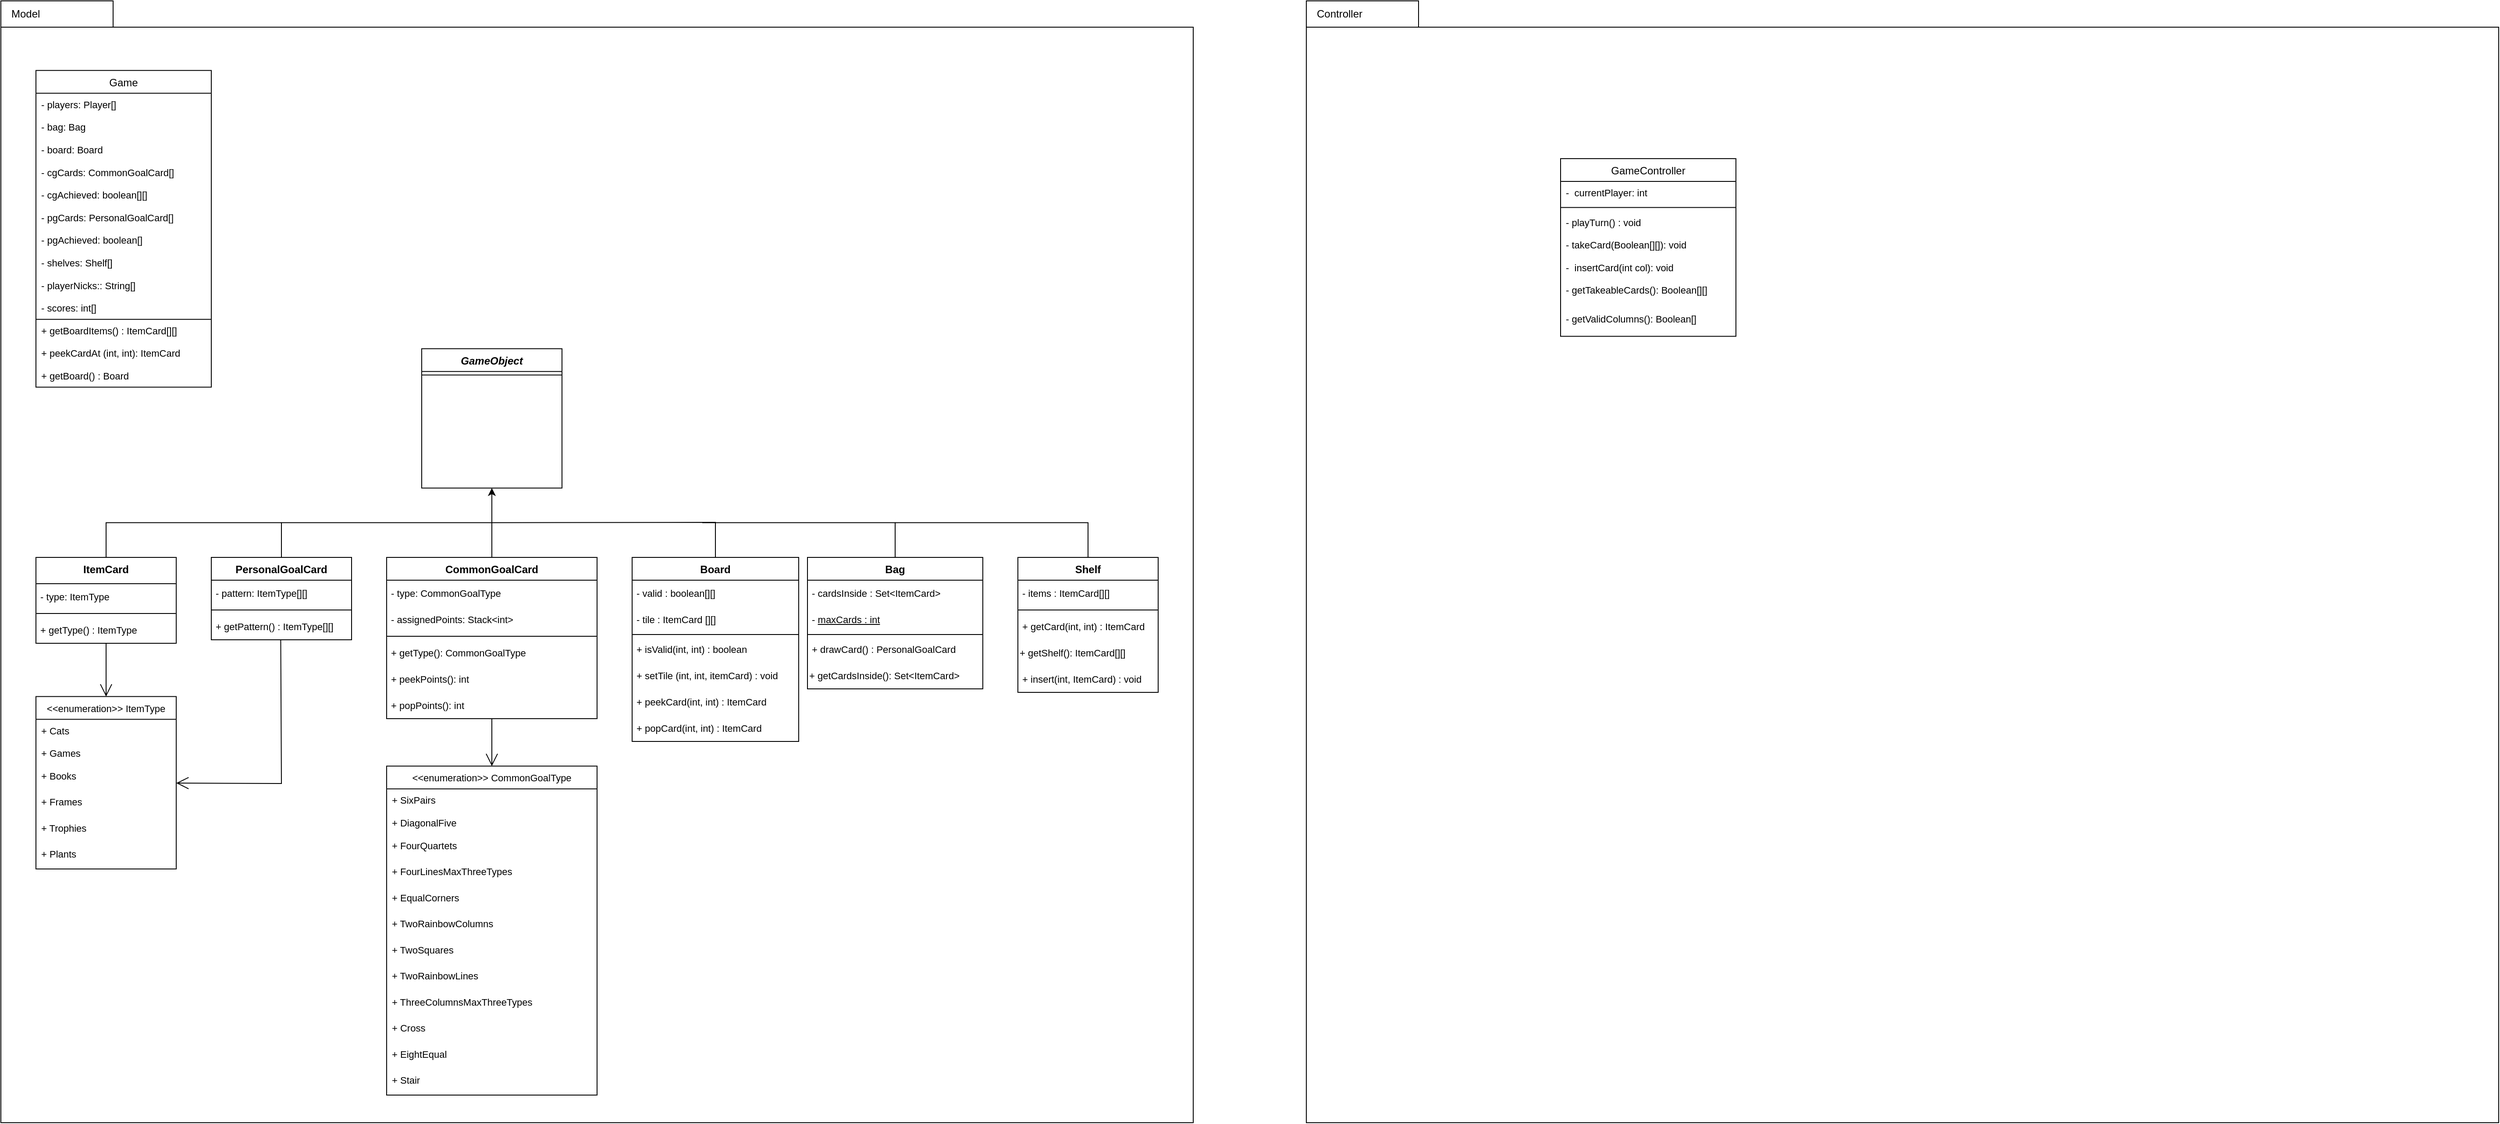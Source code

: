 <mxfile version="20.5.3" type="embed"><diagram id="C5RBs43oDa-KdzZeNtuy" name="Page-1"><mxGraphModel dx="638" dy="630" grid="1" gridSize="10" guides="1" tooltips="1" connect="1" arrows="1" fold="1" page="1" pageScale="1" pageWidth="4681" pageHeight="3300" math="0" shadow="0"><root><mxCell id="WIyWlLk6GJQsqaUBKTNV-0"/><mxCell id="WIyWlLk6GJQsqaUBKTNV-1" parent="WIyWlLk6GJQsqaUBKTNV-0"/><mxCell id="270" value="" style="group;verticalAlign=middle;" parent="WIyWlLk6GJQsqaUBKTNV-1" vertex="1" connectable="0"><mxGeometry x="41" y="40" width="1360" height="1280" as="geometry"/></mxCell><mxCell id="268" value="" style="shape=folder;fontStyle=1;spacingTop=10;tabWidth=40;tabHeight=30;tabPosition=left;html=1;" parent="270" vertex="1"><mxGeometry width="1360" height="1280" as="geometry"/></mxCell><mxCell id="zkfFHV4jXpPFQw0GAbJ--0" value="GameObject" style="swimlane;fontStyle=3;align=center;verticalAlign=top;childLayout=stackLayout;horizontal=1;startSize=26;horizontalStack=0;resizeParent=1;resizeLast=0;collapsible=1;marginBottom=0;rounded=0;shadow=0;strokeWidth=1;" parent="270" vertex="1"><mxGeometry x="480" y="396.899" width="160" height="158.938" as="geometry"><mxRectangle x="760" y="330" width="160" height="26" as="alternateBounds"/></mxGeometry></mxCell><mxCell id="zkfFHV4jXpPFQw0GAbJ--4" value="" style="line;html=1;strokeWidth=1;align=left;verticalAlign=middle;spacingTop=-1;spacingLeft=3;spacingRight=3;rotatable=0;labelPosition=right;points=[];portConstraint=eastwest;" parent="zkfFHV4jXpPFQw0GAbJ--0" vertex="1"><mxGeometry y="26" width="160" height="7.938" as="geometry"/></mxCell><mxCell id="31" value="PersonalGoalCard" style="swimlane;fontStyle=1;align=center;verticalAlign=top;childLayout=stackLayout;horizontal=1;startSize=26;horizontalStack=0;resizeParent=1;resizeParentMax=0;resizeLast=0;collapsible=1;marginBottom=0;" parent="270" vertex="1"><mxGeometry x="240" y="635.039" width="160" height="93.938" as="geometry"/></mxCell><mxCell id="211" value="&amp;nbsp;- pattern: ItemType[][]" style="text;html=1;align=left;verticalAlign=middle;resizable=0;points=[];autosize=1;strokeColor=none;fillColor=none;fontSize=11;" parent="31" vertex="1"><mxGeometry y="26" width="160" height="30" as="geometry"/></mxCell><mxCell id="33" value="" style="line;strokeWidth=1;fillColor=none;align=left;verticalAlign=middle;spacingTop=-1;spacingLeft=3;spacingRight=3;rotatable=0;labelPosition=right;points=[];portConstraint=eastwest;strokeColor=inherit;" parent="31" vertex="1"><mxGeometry y="56" width="160" height="7.938" as="geometry"/></mxCell><mxCell id="214" value="&amp;nbsp;+ getPattern() : ItemType[][]" style="text;html=1;align=left;verticalAlign=middle;resizable=0;points=[];autosize=1;strokeColor=none;fillColor=none;fontSize=11;" parent="31" vertex="1"><mxGeometry y="63.938" width="160" height="30" as="geometry"/></mxCell><mxCell id="39" value="Board" style="swimlane;fontStyle=1;align=center;verticalAlign=top;childLayout=stackLayout;horizontal=1;startSize=26;horizontalStack=0;resizeParent=1;resizeParentMax=0;resizeLast=0;collapsible=1;marginBottom=0;" parent="270" vertex="1"><mxGeometry x="720" y="635.039" width="190" height="209.969" as="geometry"/></mxCell><mxCell id="192" value="&amp;nbsp;- valid : boolean[][]" style="text;html=1;align=left;verticalAlign=middle;resizable=0;points=[];autosize=1;strokeColor=none;fillColor=none;fontSize=11;" parent="39" vertex="1"><mxGeometry y="26" width="190" height="30" as="geometry"/></mxCell><mxCell id="193" value="&amp;nbsp;- tile : ItemCard [][]" style="text;html=1;align=left;verticalAlign=middle;resizable=0;points=[];autosize=1;strokeColor=none;fillColor=none;fontSize=11;" parent="39" vertex="1"><mxGeometry y="56" width="190" height="30" as="geometry"/></mxCell><mxCell id="41" value="" style="line;strokeWidth=1;fillColor=none;align=left;verticalAlign=middle;spacingTop=-1;spacingLeft=3;spacingRight=3;rotatable=0;labelPosition=right;points=[];portConstraint=eastwest;strokeColor=inherit;" parent="39" vertex="1"><mxGeometry y="86" width="190" height="3.969" as="geometry"/></mxCell><mxCell id="202" value="&amp;nbsp;+ isValid(int, int) : boolean" style="text;html=1;align=left;verticalAlign=middle;resizable=0;points=[];autosize=1;strokeColor=none;fillColor=none;fontSize=11;" parent="39" vertex="1"><mxGeometry y="89.969" width="190" height="30" as="geometry"/></mxCell><mxCell id="262" value="&amp;nbsp;+ setTile (int, int, itemCard) : void" style="text;html=1;align=left;verticalAlign=middle;resizable=0;points=[];autosize=1;strokeColor=none;fillColor=none;fontSize=11;" parent="39" vertex="1"><mxGeometry y="119.969" width="190" height="30" as="geometry"/></mxCell><mxCell id="203" value="&amp;nbsp;+ peekCard(int, int) : ItemCard" style="text;html=1;align=left;verticalAlign=middle;resizable=0;points=[];autosize=1;strokeColor=none;fillColor=none;fontSize=11;" parent="39" vertex="1"><mxGeometry y="149.969" width="190" height="30" as="geometry"/></mxCell><mxCell id="204" value="&amp;nbsp;+ popCard(int, int) : ItemCard" style="text;html=1;align=left;verticalAlign=middle;resizable=0;points=[];autosize=1;strokeColor=none;fillColor=none;fontSize=11;" parent="39" vertex="1"><mxGeometry y="179.969" width="190" height="30" as="geometry"/></mxCell><mxCell id="43" value="Bag" style="swimlane;fontStyle=1;align=center;verticalAlign=top;childLayout=stackLayout;horizontal=1;startSize=26;horizontalStack=0;resizeParent=1;resizeParentMax=0;resizeLast=0;collapsible=1;marginBottom=0;" parent="270" vertex="1"><mxGeometry x="920" y="635.039" width="200" height="149.969" as="geometry"><mxRectangle x="860" y="749" width="60" height="30" as="alternateBounds"/></mxGeometry></mxCell><mxCell id="145" value="&amp;nbsp;- cardsInside : Set&amp;lt;ItemCard&amp;gt;" style="text;html=1;align=left;verticalAlign=middle;resizable=0;points=[];autosize=1;strokeColor=none;fillColor=none;fontSize=11;" parent="43" vertex="1"><mxGeometry y="26" width="200" height="30" as="geometry"/></mxCell><mxCell id="147" value="&amp;nbsp;- &lt;u&gt;maxCards : int&lt;/u&gt;" style="text;html=1;align=left;verticalAlign=middle;resizable=0;points=[];autosize=1;strokeColor=none;fillColor=none;fontSize=11;" parent="43" vertex="1"><mxGeometry y="56" width="200" height="30" as="geometry"/></mxCell><mxCell id="45" value="" style="line;strokeWidth=1;fillColor=none;align=left;verticalAlign=middle;spacingTop=-1;spacingLeft=3;spacingRight=3;rotatable=0;labelPosition=right;points=[];portConstraint=eastwest;strokeColor=inherit;" parent="43" vertex="1"><mxGeometry y="86" width="200" height="3.969" as="geometry"/></mxCell><mxCell id="158" value="&amp;nbsp;+ drawCard() : PersonalGoalCard" style="text;html=1;align=left;verticalAlign=middle;resizable=0;points=[];autosize=1;strokeColor=none;fillColor=none;fontSize=11;" parent="43" vertex="1"><mxGeometry y="89.969" width="200" height="30" as="geometry"/></mxCell><mxCell id="409" value="+ getCardsInside(): Set&amp;lt;ItemCard&amp;gt;" style="text;html=1;align=left;verticalAlign=middle;resizable=0;points=[];autosize=1;strokeColor=none;fillColor=none;fontSize=11;" parent="43" vertex="1"><mxGeometry y="119.969" width="200" height="30" as="geometry"/></mxCell><mxCell id="51" value="Shelf" style="swimlane;fontStyle=1;align=center;verticalAlign=top;childLayout=stackLayout;horizontal=1;startSize=26;horizontalStack=0;resizeParent=1;resizeParentMax=0;resizeLast=0;collapsible=1;marginBottom=0;" parent="270" vertex="1"><mxGeometry x="1160" y="635.039" width="160" height="153.938" as="geometry"/></mxCell><mxCell id="198" value="&amp;nbsp;- items : ItemCard[][]" style="text;html=1;align=left;verticalAlign=middle;resizable=0;points=[];autosize=1;strokeColor=none;fillColor=none;fontSize=11;" parent="51" vertex="1"><mxGeometry y="26" width="160" height="30" as="geometry"/></mxCell><mxCell id="53" value="" style="line;strokeWidth=1;fillColor=none;align=left;verticalAlign=middle;spacingTop=-1;spacingLeft=3;spacingRight=3;rotatable=0;labelPosition=right;points=[];portConstraint=eastwest;strokeColor=inherit;" parent="51" vertex="1"><mxGeometry y="56" width="160" height="7.938" as="geometry"/></mxCell><mxCell id="205" value="&amp;nbsp;+ getCard(int, int) : ItemCard" style="text;html=1;align=left;verticalAlign=middle;resizable=0;points=[];autosize=1;strokeColor=none;fillColor=none;fontSize=11;" parent="51" vertex="1"><mxGeometry y="63.938" width="160" height="30" as="geometry"/></mxCell><mxCell id="206" value="+ getShelf(): ItemCard[][]" style="text;html=1;align=left;verticalAlign=middle;resizable=0;points=[];autosize=1;strokeColor=none;fillColor=none;fontSize=11;" parent="51" vertex="1"><mxGeometry y="93.938" width="160" height="30" as="geometry"/></mxCell><mxCell id="410" value="&amp;nbsp;+ insert(int, ItemCard) : void" style="text;html=1;align=left;verticalAlign=middle;resizable=0;points=[];autosize=1;strokeColor=none;fillColor=none;fontSize=11;" parent="51" vertex="1"><mxGeometry y="123.938" width="160" height="30" as="geometry"/></mxCell><mxCell id="55" value="ItemCard" style="swimlane;fontStyle=1;align=center;verticalAlign=top;childLayout=stackLayout;horizontal=1;startSize=30;horizontalStack=0;resizeParent=1;resizeParentMax=0;resizeLast=0;collapsible=1;marginBottom=0;" parent="270" vertex="1"><mxGeometry x="40" y="635.039" width="160" height="97.938" as="geometry"><mxRectangle x="260" y="970" width="110" height="30" as="alternateBounds"/></mxGeometry></mxCell><mxCell id="207" value="&amp;nbsp;- type: ItemType" style="text;html=1;align=left;verticalAlign=middle;resizable=0;points=[];autosize=1;strokeColor=none;fillColor=none;fontSize=11;" parent="55" vertex="1"><mxGeometry y="30" width="160" height="30" as="geometry"/></mxCell><mxCell id="56" value="" style="line;strokeWidth=1;fillColor=none;align=left;verticalAlign=middle;spacingTop=-1;spacingLeft=3;spacingRight=3;rotatable=0;labelPosition=right;points=[];portConstraint=eastwest;strokeColor=inherit;" parent="55" vertex="1"><mxGeometry y="60" width="160" height="7.938" as="geometry"/></mxCell><mxCell id="223" value="&amp;nbsp;+ getType() : ItemType" style="text;html=1;align=left;verticalAlign=middle;resizable=0;points=[];autosize=1;strokeColor=none;fillColor=none;fontSize=11;" parent="55" vertex="1"><mxGeometry y="67.938" width="160" height="30" as="geometry"/></mxCell><mxCell id="57" value="CommonGoalCard" style="swimlane;fontStyle=1;align=center;verticalAlign=top;childLayout=stackLayout;horizontal=1;startSize=26;horizontalStack=0;resizeParent=1;resizeParentMax=0;resizeLast=0;collapsible=1;marginBottom=0;" parent="270" vertex="1"><mxGeometry x="440" y="635.039" width="240" height="183.938" as="geometry"/></mxCell><mxCell id="208" value="&amp;nbsp;- type: CommonGoalType" style="text;html=1;align=left;verticalAlign=middle;resizable=0;points=[];autosize=1;strokeColor=none;fillColor=none;fontSize=11;" parent="57" vertex="1"><mxGeometry y="26" width="240" height="30" as="geometry"/></mxCell><mxCell id="209" value="&amp;nbsp;- assignedPoints: Stack&amp;lt;int&amp;gt;" style="text;html=1;align=left;verticalAlign=middle;resizable=0;points=[];autosize=1;strokeColor=none;fillColor=none;fontSize=11;" parent="57" vertex="1"><mxGeometry y="56" width="240" height="30" as="geometry"/></mxCell><mxCell id="58" value="" style="line;strokeWidth=1;fillColor=none;align=left;verticalAlign=middle;spacingTop=-1;spacingLeft=3;spacingRight=3;rotatable=0;labelPosition=right;points=[];portConstraint=eastwest;strokeColor=inherit;" parent="57" vertex="1"><mxGeometry y="86" width="240" height="7.938" as="geometry"/></mxCell><mxCell id="221" value="&amp;nbsp;+ getType(): CommonGoalType" style="text;html=1;align=left;verticalAlign=middle;resizable=0;points=[];autosize=1;strokeColor=none;fillColor=none;fontSize=11;" parent="57" vertex="1"><mxGeometry y="93.938" width="240" height="30" as="geometry"/></mxCell><mxCell id="222" value="&amp;nbsp;+ peekPoints(): int" style="text;html=1;align=left;verticalAlign=middle;resizable=0;points=[];autosize=1;strokeColor=none;fillColor=none;fontSize=11;" parent="57" vertex="1"><mxGeometry y="123.938" width="240" height="30" as="geometry"/></mxCell><mxCell id="224" value="&amp;nbsp;+ popPoints(): int" style="text;html=1;align=left;verticalAlign=middle;resizable=0;points=[];autosize=1;strokeColor=none;fillColor=none;fontSize=11;" parent="57" vertex="1"><mxGeometry y="153.938" width="240" height="30" as="geometry"/></mxCell><mxCell id="73" value="&lt;&lt;enumeration&gt;&gt; ItemType" style="swimlane;fontStyle=0;childLayout=stackLayout;horizontal=1;startSize=26;fillColor=none;horizontalStack=0;resizeParent=1;resizeParentMax=0;resizeLast=0;collapsible=1;marginBottom=0;fontSize=11;" parent="270" vertex="1"><mxGeometry x="40" y="793.798" width="160" height="196.667" as="geometry"><mxRectangle x="270" y="1080" width="190" height="30" as="alternateBounds"/></mxGeometry></mxCell><mxCell id="74" value="+ Cats" style="text;strokeColor=none;fillColor=none;align=left;verticalAlign=top;spacingLeft=4;spacingRight=4;overflow=hidden;rotatable=0;points=[[0,0.5],[1,0.5]];portConstraint=eastwest;fontSize=11;" parent="73" vertex="1"><mxGeometry y="26" width="160" height="25.798" as="geometry"/></mxCell><mxCell id="75" value="+ Games" style="text;strokeColor=none;fillColor=none;align=left;verticalAlign=top;spacingLeft=4;spacingRight=4;overflow=hidden;rotatable=0;points=[[0,0.5],[1,0.5]];portConstraint=eastwest;fontSize=11;" parent="73" vertex="1"><mxGeometry y="51.798" width="160" height="25.798" as="geometry"/></mxCell><mxCell id="76" value="+ Books" style="text;strokeColor=none;fillColor=none;align=left;verticalAlign=top;spacingLeft=4;spacingRight=4;overflow=hidden;rotatable=0;points=[[0,0.5],[1,0.5]];portConstraint=eastwest;fontSize=11;" parent="73" vertex="1"><mxGeometry y="77.597" width="160" height="29.767" as="geometry"/></mxCell><mxCell id="80" value="+ Frames" style="text;strokeColor=none;fillColor=none;align=left;verticalAlign=top;spacingLeft=4;spacingRight=4;overflow=hidden;rotatable=0;points=[[0,0.5],[1,0.5]];portConstraint=eastwest;fontSize=11;" parent="73" vertex="1"><mxGeometry y="107.364" width="160" height="29.767" as="geometry"/></mxCell><mxCell id="81" value="+ Trophies" style="text;strokeColor=none;fillColor=none;align=left;verticalAlign=top;spacingLeft=4;spacingRight=4;overflow=hidden;rotatable=0;points=[[0,0.5],[1,0.5]];portConstraint=eastwest;fontSize=11;" parent="73" vertex="1"><mxGeometry y="137.132" width="160" height="29.767" as="geometry"/></mxCell><mxCell id="82" value="+ Plants" style="text;strokeColor=none;fillColor=none;align=left;verticalAlign=top;spacingLeft=4;spacingRight=4;overflow=hidden;rotatable=0;points=[[0,0.5],[1,0.5]];portConstraint=eastwest;fontSize=11;" parent="73" vertex="1"><mxGeometry y="166.899" width="160" height="29.767" as="geometry"/></mxCell><mxCell id="77" value="" style="endArrow=open;endFill=1;endSize=12;html=1;rounded=0;strokeColor=default;fontSize=11;entryX=0.5;entryY=0;entryDx=0;entryDy=0;exitX=0.5;exitY=1;exitDx=0;exitDy=0;" parent="270" source="55" target="73" edge="1"><mxGeometry width="160" relative="1" as="geometry"><mxPoint x="10" y="639.008" as="sourcePoint"/><mxPoint x="170" y="639.008" as="targetPoint"/></mxGeometry></mxCell><mxCell id="121" value="&lt;&lt;enumeration&gt;&gt; CommonGoalType" style="swimlane;fontStyle=0;childLayout=stackLayout;horizontal=1;startSize=26;fillColor=none;horizontalStack=0;resizeParent=1;resizeParentMax=0;resizeLast=0;collapsible=1;marginBottom=0;fontSize=11;" parent="270" vertex="1"><mxGeometry x="440" y="873.178" width="240" height="375.271" as="geometry"><mxRectangle x="270" y="1080" width="190" height="30" as="alternateBounds"/></mxGeometry></mxCell><mxCell id="122" value="+ SixPairs" style="text;strokeColor=none;fillColor=none;align=left;verticalAlign=top;spacingLeft=4;spacingRight=4;overflow=hidden;rotatable=0;points=[[0,0.5],[1,0.5]];portConstraint=eastwest;fontSize=11;" parent="121" vertex="1"><mxGeometry y="26" width="240" height="25.798" as="geometry"/></mxCell><mxCell id="123" value="+ DiagonalFive" style="text;strokeColor=none;fillColor=none;align=left;verticalAlign=top;spacingLeft=4;spacingRight=4;overflow=hidden;rotatable=0;points=[[0,0.5],[1,0.5]];portConstraint=eastwest;fontSize=11;" parent="121" vertex="1"><mxGeometry y="51.798" width="240" height="25.798" as="geometry"/></mxCell><mxCell id="124" value="+ FourQuartets" style="text;strokeColor=none;fillColor=none;align=left;verticalAlign=top;spacingLeft=4;spacingRight=4;overflow=hidden;rotatable=0;points=[[0,0.5],[1,0.5]];portConstraint=eastwest;fontSize=11;" parent="121" vertex="1"><mxGeometry y="77.597" width="240" height="29.767" as="geometry"/></mxCell><mxCell id="125" value="+ FourLinesMaxThreeTypes" style="text;strokeColor=none;fillColor=none;align=left;verticalAlign=top;spacingLeft=4;spacingRight=4;overflow=hidden;rotatable=0;points=[[0,0.5],[1,0.5]];portConstraint=eastwest;fontSize=11;" parent="121" vertex="1"><mxGeometry y="107.364" width="240" height="29.767" as="geometry"/></mxCell><mxCell id="126" value="+ EqualCorners" style="text;strokeColor=none;fillColor=none;align=left;verticalAlign=top;spacingLeft=4;spacingRight=4;overflow=hidden;rotatable=0;points=[[0,0.5],[1,0.5]];portConstraint=eastwest;fontSize=11;" parent="121" vertex="1"><mxGeometry y="137.132" width="240" height="29.767" as="geometry"/></mxCell><mxCell id="127" value="+ TwoRainbowColumns" style="text;strokeColor=none;fillColor=none;align=left;verticalAlign=top;spacingLeft=4;spacingRight=4;overflow=hidden;rotatable=0;points=[[0,0.5],[1,0.5]];portConstraint=eastwest;fontSize=11;" parent="121" vertex="1"><mxGeometry y="166.899" width="240" height="29.767" as="geometry"/></mxCell><mxCell id="131" value="+ TwoSquares" style="text;strokeColor=none;fillColor=none;align=left;verticalAlign=top;spacingLeft=4;spacingRight=4;overflow=hidden;rotatable=0;points=[[0,0.5],[1,0.5]];portConstraint=eastwest;fontSize=11;" parent="121" vertex="1"><mxGeometry y="196.667" width="240" height="29.767" as="geometry"/></mxCell><mxCell id="132" value="+ TwoRainbowLines" style="text;strokeColor=none;fillColor=none;align=left;verticalAlign=top;spacingLeft=4;spacingRight=4;overflow=hidden;rotatable=0;points=[[0,0.5],[1,0.5]];portConstraint=eastwest;fontSize=11;" parent="121" vertex="1"><mxGeometry y="226.434" width="240" height="29.767" as="geometry"/></mxCell><mxCell id="133" value="+ ThreeColumnsMaxThreeTypes" style="text;strokeColor=none;fillColor=none;align=left;verticalAlign=top;spacingLeft=4;spacingRight=4;overflow=hidden;rotatable=0;points=[[0,0.5],[1,0.5]];portConstraint=eastwest;fontSize=11;" parent="121" vertex="1"><mxGeometry y="256.202" width="240" height="29.767" as="geometry"/></mxCell><mxCell id="134" value="+ Cross" style="text;strokeColor=none;fillColor=none;align=left;verticalAlign=top;spacingLeft=4;spacingRight=4;overflow=hidden;rotatable=0;points=[[0,0.5],[1,0.5]];portConstraint=eastwest;fontSize=11;" parent="121" vertex="1"><mxGeometry y="285.969" width="240" height="29.767" as="geometry"/></mxCell><mxCell id="135" value="+ EightEqual" style="text;strokeColor=none;fillColor=none;align=left;verticalAlign=top;spacingLeft=4;spacingRight=4;overflow=hidden;rotatable=0;points=[[0,0.5],[1,0.5]];portConstraint=eastwest;fontSize=11;" parent="121" vertex="1"><mxGeometry y="315.736" width="240" height="29.767" as="geometry"/></mxCell><mxCell id="136" value="+ Stair" style="text;strokeColor=none;fillColor=none;align=left;verticalAlign=top;spacingLeft=4;spacingRight=4;overflow=hidden;rotatable=0;points=[[0,0.5],[1,0.5]];portConstraint=eastwest;fontSize=11;" parent="121" vertex="1"><mxGeometry y="345.504" width="240" height="29.767" as="geometry"/></mxCell><mxCell id="128" value="" style="endArrow=open;endFill=1;endSize=12;html=1;rounded=0;strokeColor=default;fontSize=11;exitX=0.5;exitY=1;exitDx=0;exitDy=0;entryX=0.5;entryY=0;entryDx=0;entryDy=0;" parent="270" source="57" target="121" edge="1"><mxGeometry width="160" relative="1" as="geometry"><mxPoint x="310" y="708.465" as="sourcePoint"/><mxPoint x="470" y="708.465" as="targetPoint"/></mxGeometry></mxCell><mxCell id="233" value="" style="endArrow=open;endFill=1;endSize=12;html=1;rounded=0;exitX=0.495;exitY=1;exitDx=0;exitDy=0;exitPerimeter=0;" parent="270" source="214" target="73" edge="1"><mxGeometry width="160" relative="1" as="geometry"><mxPoint x="280" y="837.457" as="sourcePoint"/><mxPoint x="200" y="996.217" as="targetPoint"/><Array as="points"><mxPoint x="320" y="893.023"/></Array></mxGeometry></mxCell><mxCell id="242" value="" style="endArrow=classic;html=1;rounded=0;exitX=0.5;exitY=0;exitDx=0;exitDy=0;" parent="270" source="57" target="zkfFHV4jXpPFQw0GAbJ--0" edge="1"><mxGeometry width="50" height="50" relative="1" as="geometry"><mxPoint x="500" y="569.55" as="sourcePoint"/><mxPoint x="550" y="519.938" as="targetPoint"/></mxGeometry></mxCell><mxCell id="243" value="" style="endArrow=none;html=1;rounded=0;exitX=0.5;exitY=0;exitDx=0;exitDy=0;" parent="270" source="31" edge="1"><mxGeometry width="50" height="50" relative="1" as="geometry"><mxPoint x="350" y="629.085" as="sourcePoint"/><mxPoint x="560" y="595.349" as="targetPoint"/><Array as="points"><mxPoint x="320" y="595.349"/></Array></mxGeometry></mxCell><mxCell id="244" value="" style="endArrow=none;html=1;rounded=0;exitX=0.5;exitY=0;exitDx=0;exitDy=0;" parent="270" source="55" edge="1"><mxGeometry width="50" height="50" relative="1" as="geometry"><mxPoint x="200" y="589.395" as="sourcePoint"/><mxPoint x="320" y="595.349" as="targetPoint"/><Array as="points"><mxPoint x="120" y="595.349"/></Array></mxGeometry></mxCell><mxCell id="245" value="" style="endArrow=none;html=1;rounded=0;exitX=0.5;exitY=0;exitDx=0;exitDy=0;" parent="270" source="39" edge="1"><mxGeometry width="50" height="50" relative="1" as="geometry"><mxPoint x="730" y="668.775" as="sourcePoint"/><mxPoint x="560" y="595.349" as="targetPoint"/><Array as="points"><mxPoint x="815" y="595"/></Array></mxGeometry></mxCell><mxCell id="246" value="" style="endArrow=none;html=1;rounded=0;exitX=0.5;exitY=0;exitDx=0;exitDy=0;" parent="270" source="43" edge="1"><mxGeometry width="50" height="50" relative="1" as="geometry"><mxPoint x="730" y="668.775" as="sourcePoint"/><mxPoint x="800" y="595.349" as="targetPoint"/><Array as="points"><mxPoint x="1020" y="595.349"/></Array></mxGeometry></mxCell><mxCell id="247" value="" style="endArrow=none;html=1;rounded=0;entryX=0.5;entryY=0;entryDx=0;entryDy=0;" parent="270" target="51" edge="1"><mxGeometry width="50" height="50" relative="1" as="geometry"><mxPoint x="1020" y="595.349" as="sourcePoint"/><mxPoint x="1200" y="648.93" as="targetPoint"/><Array as="points"><mxPoint x="1240" y="595.349"/></Array></mxGeometry></mxCell><mxCell id="249" value="Game" style="swimlane;fontStyle=0;childLayout=stackLayout;horizontal=1;startSize=26;fillColor=none;horizontalStack=0;resizeParent=1;resizeParentMax=0;resizeLast=0;collapsible=1;marginBottom=0;" parent="270" vertex="1"><mxGeometry x="40" y="79.376" width="200" height="361.38" as="geometry"/></mxCell><mxCell id="250" value="- players: Player[]" style="text;strokeColor=none;fillColor=none;align=left;verticalAlign=top;spacingLeft=4;spacingRight=4;overflow=hidden;rotatable=0;points=[[0,0.5],[1,0.5]];portConstraint=eastwest;fontSize=11;" parent="249" vertex="1"><mxGeometry y="26" width="200" height="25.798" as="geometry"/></mxCell><mxCell id="255" value="- bag: Bag" style="text;strokeColor=none;fillColor=none;align=left;verticalAlign=top;spacingLeft=4;spacingRight=4;overflow=hidden;rotatable=0;points=[[0,0.5],[1,0.5]];portConstraint=eastwest;fontSize=11;" parent="249" vertex="1"><mxGeometry y="51.798" width="200" height="25.798" as="geometry"/></mxCell><mxCell id="256" value="- board: Board" style="text;strokeColor=none;fillColor=none;align=left;verticalAlign=top;spacingLeft=4;spacingRight=4;overflow=hidden;rotatable=0;points=[[0,0.5],[1,0.5]];portConstraint=eastwest;fontSize=11;" parent="249" vertex="1"><mxGeometry y="77.597" width="200" height="25.798" as="geometry"/></mxCell><mxCell id="257" value="- cgCards: CommonGoalCard[]" style="text;strokeColor=none;fillColor=none;align=left;verticalAlign=top;spacingLeft=4;spacingRight=4;overflow=hidden;rotatable=0;points=[[0,0.5],[1,0.5]];portConstraint=eastwest;fontSize=11;" parent="249" vertex="1"><mxGeometry y="103.395" width="200" height="25.798" as="geometry"/></mxCell><mxCell id="396" value="- cgAchieved: boolean[][]" style="text;strokeColor=none;fillColor=none;align=left;verticalAlign=top;spacingLeft=4;spacingRight=4;overflow=hidden;rotatable=0;points=[[0,0.5],[1,0.5]];portConstraint=eastwest;fontSize=11;" parent="249" vertex="1"><mxGeometry y="129.194" width="200" height="25.798" as="geometry"/></mxCell><mxCell id="397" value="- pgCards: PersonalGoalCard[]" style="text;strokeColor=none;fillColor=none;align=left;verticalAlign=top;spacingLeft=4;spacingRight=4;overflow=hidden;rotatable=0;points=[[0,0.5],[1,0.5]];portConstraint=eastwest;fontSize=11;" parent="249" vertex="1"><mxGeometry y="154.992" width="200" height="25.798" as="geometry"/></mxCell><mxCell id="398" value="- pgAchieved: boolean[]" style="text;strokeColor=none;fillColor=none;align=left;verticalAlign=top;spacingLeft=4;spacingRight=4;overflow=hidden;rotatable=0;points=[[0,0.5],[1,0.5]];portConstraint=eastwest;fontSize=11;" parent="249" vertex="1"><mxGeometry y="180.791" width="200" height="25.798" as="geometry"/></mxCell><mxCell id="399" value="- shelves: Shelf[]" style="text;strokeColor=none;fillColor=none;align=left;verticalAlign=top;spacingLeft=4;spacingRight=4;overflow=hidden;rotatable=0;points=[[0,0.5],[1,0.5]];portConstraint=eastwest;fontSize=11;" parent="249" vertex="1"><mxGeometry y="206.589" width="200" height="25.798" as="geometry"/></mxCell><mxCell id="400" value="- playerNicks:: String[]" style="text;strokeColor=none;fillColor=none;align=left;verticalAlign=top;spacingLeft=4;spacingRight=4;overflow=hidden;rotatable=0;points=[[0,0.5],[1,0.5]];portConstraint=eastwest;fontSize=11;" parent="249" vertex="1"><mxGeometry y="232.388" width="200" height="25.798" as="geometry"/></mxCell><mxCell id="401" value="- scores: int[]" style="text;strokeColor=none;fillColor=none;align=left;verticalAlign=top;spacingLeft=4;spacingRight=4;overflow=hidden;rotatable=0;points=[[0,0.5],[1,0.5]];portConstraint=eastwest;fontSize=11;" parent="249" vertex="1"><mxGeometry y="258.186" width="200" height="25.798" as="geometry"/></mxCell><mxCell id="411" value="" style="endArrow=none;html=1;rounded=0;exitX=0;exitY=0.5;exitDx=0;exitDy=0;entryX=1;entryY=0.5;entryDx=0;entryDy=0;" parent="249" edge="1"><mxGeometry width="50" height="50" relative="1" as="geometry"><mxPoint y="283.984" as="sourcePoint"/><mxPoint x="200" y="283.984" as="targetPoint"/></mxGeometry></mxCell><mxCell id="405" value="+ getBoardItems() : ItemCard[][]" style="text;strokeColor=none;fillColor=none;align=left;verticalAlign=top;spacingLeft=4;spacingRight=4;overflow=hidden;rotatable=0;points=[[0,0.5],[1,0.5]];portConstraint=eastwest;fontSize=11;" parent="249" vertex="1"><mxGeometry y="283.984" width="200" height="25.798" as="geometry"/></mxCell><mxCell id="406" value="+ peekCardAt (int, int): ItemCard" style="text;strokeColor=none;fillColor=none;align=left;verticalAlign=top;spacingLeft=4;spacingRight=4;overflow=hidden;rotatable=0;points=[[0,0.5],[1,0.5]];portConstraint=eastwest;fontSize=11;" parent="249" vertex="1"><mxGeometry y="309.783" width="200" height="25.798" as="geometry"/></mxCell><mxCell id="407" value="+ getBoard() : Board" style="text;strokeColor=none;fillColor=none;align=left;verticalAlign=top;spacingLeft=4;spacingRight=4;overflow=hidden;rotatable=0;points=[[0,0.5],[1,0.5]];portConstraint=eastwest;fontSize=11;" parent="249" vertex="1"><mxGeometry y="335.581" width="200" height="25.798" as="geometry"/></mxCell><mxCell id="269" value="Model" style="text;html=1;align=left;verticalAlign=middle;resizable=0;points=[];autosize=1;strokeColor=none;fillColor=none;" parent="270" vertex="1"><mxGeometry x="10" width="60" height="30" as="geometry"/></mxCell><mxCell id="277" value="" style="group;verticalAlign=middle;" parent="WIyWlLk6GJQsqaUBKTNV-1" vertex="1" connectable="0"><mxGeometry x="1530" y="40" width="1360" height="1280" as="geometry"/></mxCell><mxCell id="278" value="" style="shape=folder;fontStyle=1;spacingTop=10;tabWidth=40;tabHeight=30;tabPosition=left;html=1;" parent="277" vertex="1"><mxGeometry width="1360" height="1280" as="geometry"/></mxCell><mxCell id="360" value="GameController" style="swimlane;fontStyle=0;childLayout=stackLayout;horizontal=1;startSize=26;fillColor=none;horizontalStack=0;resizeParent=1;resizeParentMax=0;resizeLast=0;collapsible=1;marginBottom=0;swimlaneLine=1;glass=0;rounded=0;sketch=0;shadow=0;" parent="277" vertex="1"><mxGeometry x="290" y="179.996" width="200" height="202.814" as="geometry"/></mxCell><mxCell id="361" value="-  currentPlayer: int " style="text;strokeColor=none;fillColor=none;align=left;verticalAlign=top;spacingLeft=4;spacingRight=4;overflow=hidden;rotatable=0;points=[[0,0.5],[1,0.5]];portConstraint=eastwest;fontSize=11;" parent="360" vertex="1"><mxGeometry y="26" width="200" height="25.798" as="geometry"/></mxCell><mxCell id="379" value="" style="line;strokeWidth=1;fillColor=none;align=left;verticalAlign=middle;spacingTop=-1;spacingLeft=3;spacingRight=3;rotatable=0;labelPosition=right;points=[];portConstraint=eastwest;strokeColor=inherit;" parent="360" vertex="1"><mxGeometry y="51.798" width="200" height="8" as="geometry"/></mxCell><mxCell id="362" value="- playTurn() : void " style="text;strokeColor=none;fillColor=none;align=left;verticalAlign=top;spacingLeft=4;spacingRight=4;overflow=hidden;rotatable=0;points=[[0,0.5],[1,0.5]];portConstraint=eastwest;fontSize=11;" parent="360" vertex="1"><mxGeometry y="59.798" width="200" height="25.798" as="geometry"/></mxCell><mxCell id="363" value="- takeCard(Boolean[][]): void " style="text;strokeColor=none;fillColor=none;align=left;verticalAlign=top;spacingLeft=4;spacingRight=4;overflow=hidden;rotatable=0;points=[[0,0.5],[1,0.5]];portConstraint=eastwest;fontSize=11;" parent="360" vertex="1"><mxGeometry y="85.597" width="200" height="25.798" as="geometry"/></mxCell><mxCell id="364" value="-  insertCard(int col): void " style="text;strokeColor=none;fillColor=none;align=left;verticalAlign=top;spacingLeft=4;spacingRight=4;overflow=hidden;rotatable=0;points=[[0,0.5],[1,0.5]];portConstraint=eastwest;fontSize=11;" parent="360" vertex="1"><mxGeometry y="111.395" width="200" height="25.798" as="geometry"/></mxCell><mxCell id="377" value="- getTakeableCards(): Boolean[][]" style="text;strokeColor=none;fillColor=none;align=left;verticalAlign=top;spacingLeft=4;spacingRight=4;overflow=hidden;rotatable=0;points=[[0,0.5],[1,0.5]];portConstraint=eastwest;fontSize=11;" parent="360" vertex="1"><mxGeometry y="137.194" width="200" height="32.81" as="geometry"/></mxCell><mxCell id="390" value="- getValidColumns(): Boolean[]" style="text;strokeColor=none;fillColor=none;align=left;verticalAlign=top;spacingLeft=4;spacingRight=4;overflow=hidden;rotatable=0;points=[[0,0.5],[1,0.5]];portConstraint=eastwest;fontSize=11;" parent="360" vertex="1"><mxGeometry y="170.004" width="200" height="32.81" as="geometry"/></mxCell><mxCell id="365" value="Controller" style="text;html=1;align=left;verticalAlign=middle;resizable=0;points=[];autosize=1;strokeColor=none;fillColor=none;" parent="277" vertex="1"><mxGeometry x="10" width="80" height="30" as="geometry"/></mxCell></root></mxGraphModel></diagram></mxfile>